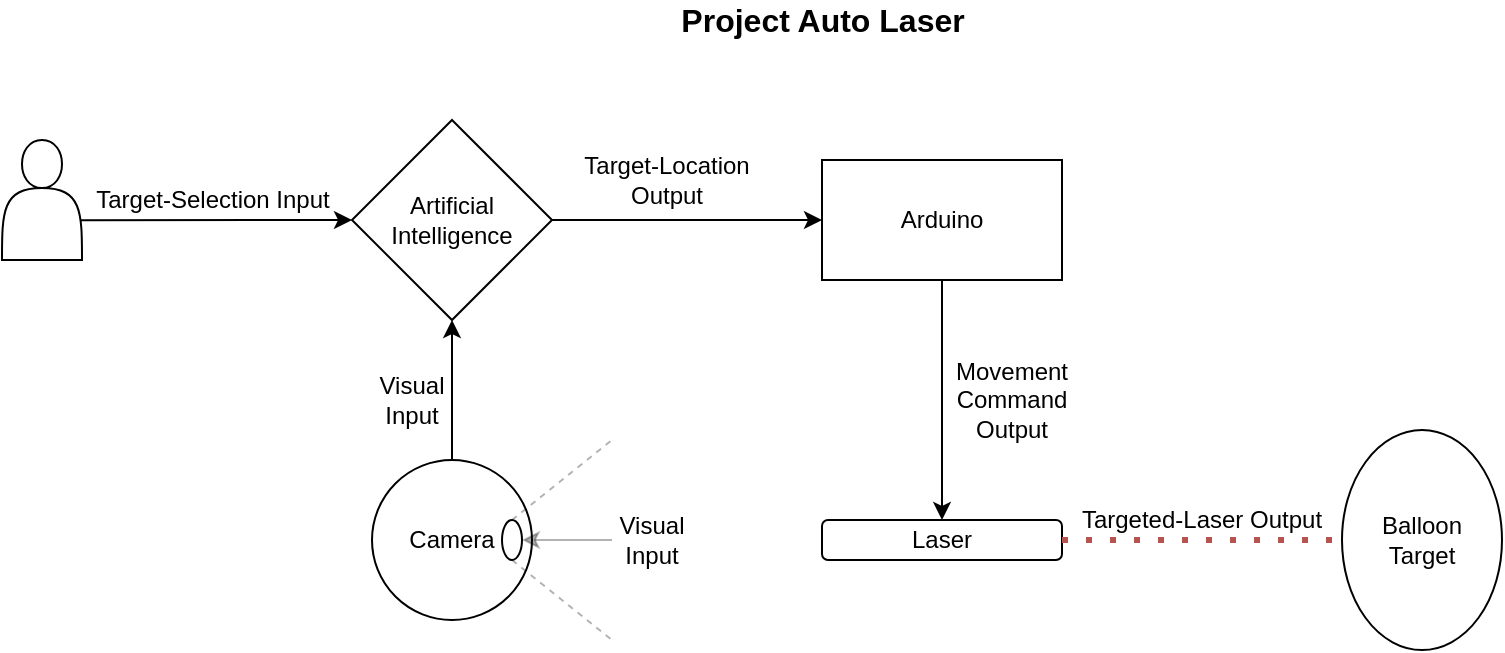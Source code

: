 <mxfile version="15.3.0" type="device"><diagram id="PYq5SXyjXAO9xlZQVAQu" name="Page-1"><mxGraphModel dx="2062" dy="1192" grid="1" gridSize="10" guides="1" tooltips="1" connect="1" arrows="1" fold="1" page="1" pageScale="1" pageWidth="850" pageHeight="1100" math="0" shadow="0"><root><mxCell id="0"/><mxCell id="1" parent="0"/><mxCell id="Lc35dR7bIJBmlMGxVaLT-3" value="" style="ellipse;whiteSpace=wrap;html=1;aspect=fixed;" parent="1" vertex="1"><mxGeometry x="200" y="240" width="80" height="80" as="geometry"/></mxCell><mxCell id="Lc35dR7bIJBmlMGxVaLT-2" value="Camera" style="text;html=1;strokeColor=none;fillColor=none;align=center;verticalAlign=middle;whiteSpace=wrap;rounded=0;" parent="1" vertex="1"><mxGeometry x="220" y="270" width="40" height="20" as="geometry"/></mxCell><mxCell id="Lc35dR7bIJBmlMGxVaLT-4" value="" style="rounded=0;whiteSpace=wrap;html=1;" parent="1" vertex="1"><mxGeometry x="425" y="90" width="120" height="60" as="geometry"/></mxCell><mxCell id="Lc35dR7bIJBmlMGxVaLT-5" value="Arduino" style="text;html=1;strokeColor=none;fillColor=none;align=center;verticalAlign=middle;whiteSpace=wrap;rounded=0;" parent="1" vertex="1"><mxGeometry x="465" y="110" width="40" height="20" as="geometry"/></mxCell><mxCell id="Lc35dR7bIJBmlMGxVaLT-7" value="" style="rhombus;whiteSpace=wrap;html=1;" parent="1" vertex="1"><mxGeometry x="190" y="70" width="100" height="100" as="geometry"/></mxCell><mxCell id="Lc35dR7bIJBmlMGxVaLT-8" value="Artificial Intelligence" style="text;html=1;strokeColor=none;fillColor=none;align=center;verticalAlign=middle;whiteSpace=wrap;rounded=0;" parent="1" vertex="1"><mxGeometry x="220" y="110" width="40" height="20" as="geometry"/></mxCell><mxCell id="Lc35dR7bIJBmlMGxVaLT-10" value="" style="endArrow=classic;html=1;entryX=0;entryY=0.5;entryDx=0;entryDy=0;exitX=0.961;exitY=0.669;exitDx=0;exitDy=0;exitPerimeter=0;" parent="1" source="q6mMwJedILN894CEwq-p-17" target="Lc35dR7bIJBmlMGxVaLT-7" edge="1"><mxGeometry width="50" height="50" relative="1" as="geometry"><mxPoint x="80" y="120" as="sourcePoint"/><mxPoint x="170" y="119.71" as="targetPoint"/></mxGeometry></mxCell><mxCell id="Lc35dR7bIJBmlMGxVaLT-11" value="Target-Selection Input" style="text;html=1;align=center;verticalAlign=middle;resizable=0;points=[];autosize=1;strokeColor=none;fillColor=none;" parent="1" vertex="1"><mxGeometry x="55" y="100" width="130" height="20" as="geometry"/></mxCell><mxCell id="Lc35dR7bIJBmlMGxVaLT-12" value="" style="endArrow=classic;html=1;exitX=0.5;exitY=0;exitDx=0;exitDy=0;entryX=0.5;entryY=1;entryDx=0;entryDy=0;" parent="1" source="Lc35dR7bIJBmlMGxVaLT-3" target="Lc35dR7bIJBmlMGxVaLT-7" edge="1"><mxGeometry width="50" height="50" relative="1" as="geometry"><mxPoint x="190" y="220" as="sourcePoint"/><mxPoint x="240" y="170" as="targetPoint"/></mxGeometry></mxCell><mxCell id="Lc35dR7bIJBmlMGxVaLT-13" value="Visual Input" style="text;html=1;strokeColor=none;fillColor=none;align=center;verticalAlign=middle;whiteSpace=wrap;rounded=0;rotation=0;" parent="1" vertex="1"><mxGeometry x="200" y="200" width="40" height="20" as="geometry"/></mxCell><mxCell id="Lc35dR7bIJBmlMGxVaLT-14" value="" style="endArrow=classic;html=1;entryX=0;entryY=0.5;entryDx=0;entryDy=0;exitX=1;exitY=0.5;exitDx=0;exitDy=0;" parent="1" source="Lc35dR7bIJBmlMGxVaLT-7" target="Lc35dR7bIJBmlMGxVaLT-4" edge="1"><mxGeometry width="50" height="50" relative="1" as="geometry"><mxPoint x="300" y="120" as="sourcePoint"/><mxPoint x="350" y="70" as="targetPoint"/></mxGeometry></mxCell><mxCell id="Lc35dR7bIJBmlMGxVaLT-15" value="Target-Location Output" style="text;html=1;strokeColor=none;fillColor=none;align=center;verticalAlign=middle;whiteSpace=wrap;rounded=0;" parent="1" vertex="1"><mxGeometry x="290" y="90" width="115" height="20" as="geometry"/></mxCell><mxCell id="Lc35dR7bIJBmlMGxVaLT-17" value="" style="rounded=1;whiteSpace=wrap;html=1;" parent="1" vertex="1"><mxGeometry x="425" y="270" width="120" height="20" as="geometry"/></mxCell><mxCell id="Lc35dR7bIJBmlMGxVaLT-19" value="Laser" style="text;html=1;strokeColor=none;fillColor=none;align=center;verticalAlign=middle;whiteSpace=wrap;rounded=0;" parent="1" vertex="1"><mxGeometry x="465" y="270" width="40" height="20" as="geometry"/></mxCell><mxCell id="Lc35dR7bIJBmlMGxVaLT-20" value="" style="endArrow=classic;html=1;entryX=0.5;entryY=0;entryDx=0;entryDy=0;exitX=0.5;exitY=1;exitDx=0;exitDy=0;" parent="1" source="Lc35dR7bIJBmlMGxVaLT-4" target="Lc35dR7bIJBmlMGxVaLT-19" edge="1"><mxGeometry width="50" height="50" relative="1" as="geometry"><mxPoint x="370" y="320" as="sourcePoint"/><mxPoint x="420" y="270" as="targetPoint"/></mxGeometry></mxCell><mxCell id="Lc35dR7bIJBmlMGxVaLT-21" value="Movement Command Output" style="text;html=1;strokeColor=none;fillColor=none;align=center;verticalAlign=middle;whiteSpace=wrap;rounded=0;" parent="1" vertex="1"><mxGeometry x="500" y="200" width="40" height="20" as="geometry"/></mxCell><mxCell id="Lc35dR7bIJBmlMGxVaLT-25" value="" style="endArrow=none;dashed=1;html=1;dashPattern=1 3;strokeWidth=3;fillColor=#f8cecc;strokeColor=#b85450;jumpSize=2;rounded=1;jumpStyle=sharp;endSize=6;startSize=3;sourcePerimeterSpacing=0;" parent="1" source="Lc35dR7bIJBmlMGxVaLT-17" edge="1"><mxGeometry width="50" height="50" relative="1" as="geometry"><mxPoint x="580" y="270" as="sourcePoint"/><mxPoint x="720" y="280" as="targetPoint"/></mxGeometry></mxCell><mxCell id="q6mMwJedILN894CEwq-p-1" value="" style="ellipse;whiteSpace=wrap;html=1;rotation=-90;" parent="1" vertex="1"><mxGeometry x="670" y="240" width="110" height="80" as="geometry"/></mxCell><mxCell id="q6mMwJedILN894CEwq-p-2" value="Targeted-Laser Output" style="text;html=1;strokeColor=none;fillColor=none;align=center;verticalAlign=middle;whiteSpace=wrap;rounded=0;" parent="1" vertex="1"><mxGeometry x="550" y="260" width="130" height="20" as="geometry"/></mxCell><mxCell id="q6mMwJedILN894CEwq-p-3" value="Balloon Target" style="text;html=1;strokeColor=none;fillColor=none;align=center;verticalAlign=middle;whiteSpace=wrap;rounded=0;" parent="1" vertex="1"><mxGeometry x="705" y="270" width="40" height="20" as="geometry"/></mxCell><mxCell id="q6mMwJedILN894CEwq-p-4" value="" style="endArrow=none;dashed=1;html=1;sourcePerimeterSpacing=0;opacity=30;exitX=1;exitY=0.5;exitDx=0;exitDy=0;" parent="1" source="q6mMwJedILN894CEwq-p-14" edge="1"><mxGeometry width="50" height="50" relative="1" as="geometry"><mxPoint x="270" y="250" as="sourcePoint"/><mxPoint x="320" y="230" as="targetPoint"/></mxGeometry></mxCell><mxCell id="q6mMwJedILN894CEwq-p-6" value="" style="endArrow=none;dashed=1;html=1;sourcePerimeterSpacing=0;opacity=30;exitX=0;exitY=0.5;exitDx=0;exitDy=0;" parent="1" source="q6mMwJedILN894CEwq-p-14" edge="1"><mxGeometry width="50" height="50" relative="1" as="geometry"><mxPoint x="280" y="360" as="sourcePoint"/><mxPoint x="320" y="330" as="targetPoint"/></mxGeometry></mxCell><mxCell id="q6mMwJedILN894CEwq-p-9" value="Visual Input" style="text;html=1;strokeColor=none;fillColor=none;align=center;verticalAlign=middle;whiteSpace=wrap;rounded=0;" parent="1" vertex="1"><mxGeometry x="320" y="270" width="40" height="20" as="geometry"/></mxCell><mxCell id="q6mMwJedILN894CEwq-p-14" value="" style="ellipse;whiteSpace=wrap;html=1;rotation=-90;" parent="1" vertex="1"><mxGeometry x="260" y="275" width="20" height="10" as="geometry"/></mxCell><mxCell id="q6mMwJedILN894CEwq-p-15" value="" style="endArrow=classic;html=1;sourcePerimeterSpacing=0;opacity=30;entryX=0.5;entryY=1;entryDx=0;entryDy=0;exitX=0;exitY=0.5;exitDx=0;exitDy=0;" parent="1" source="q6mMwJedILN894CEwq-p-9" target="q6mMwJedILN894CEwq-p-14" edge="1"><mxGeometry width="50" height="50" relative="1" as="geometry"><mxPoint x="350" y="290" as="sourcePoint"/><mxPoint x="400" y="240" as="targetPoint"/></mxGeometry></mxCell><mxCell id="q6mMwJedILN894CEwq-p-17" value="" style="shape=actor;whiteSpace=wrap;html=1;fillColor=#FFFFFF;" parent="1" vertex="1"><mxGeometry x="15" y="80" width="40" height="60" as="geometry"/></mxCell><mxCell id="jFZOJeOqYefsBU0_y0YE-1" value="&lt;font style=&quot;font-size: 16px&quot;&gt;&lt;b&gt;Project Auto Laser&lt;/b&gt;&lt;/font&gt;" style="text;html=1;align=center;verticalAlign=middle;resizable=0;points=[];autosize=1;strokeColor=none;fillColor=none;" vertex="1" parent="1"><mxGeometry x="345" y="10" width="160" height="20" as="geometry"/></mxCell></root></mxGraphModel></diagram></mxfile>